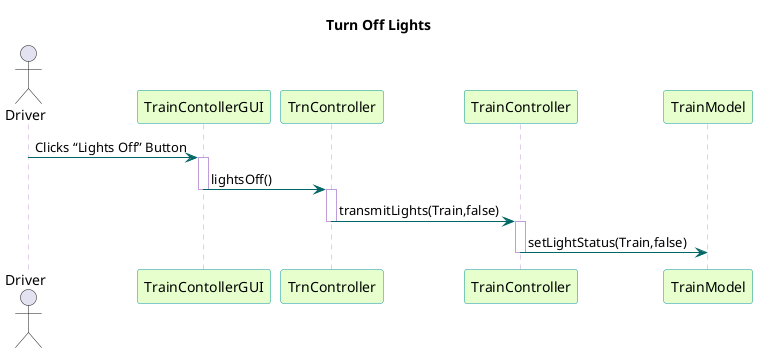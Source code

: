 @startuml

title Turn Off Lights

skinparam sequence {
	BackgroundColor transparent
	ParticipantBackgroundColor #e6ffcc
	ParticipantBorderColor 	#049595
	PackageBorderCOlor  #049595
	ArrowColor #006666
	LifeLineBorderColor #c09cd9
}

actor Driver
participant "TrainContollerGUI" as A
participant "TrnController" as B
participant “TrainController” as C
participant "TrainModel" as D

Driver -> A : Clicks “Lights Off” Button
activate A

A -> B : lightsOff()
deactivate A
activate B

B -> C : transmitLights(Train,false)
deactivate B
activate C

C -> D : setLightStatus(Train,false)
deactivate C

@enduml